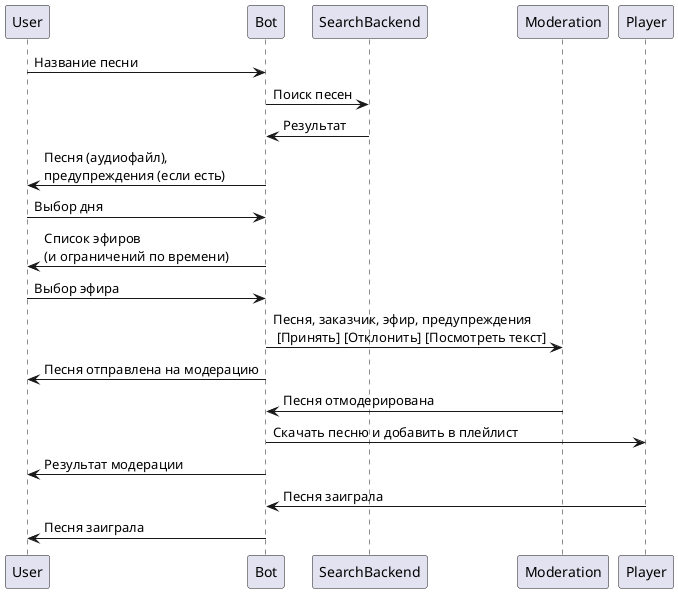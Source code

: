 @startuml

User -> Bot: Название песни

Bot -> SearchBackend: Поиск песен
Bot <- SearchBackend: Результат

'Bot -> Google: Поиск по названию песни
'Bot <- Google: Результат
'
'Bot -> Genius: Поиск по названию песни
'Bot <- Genius: Результат (текст песни)

User <- Bot: Песня (аудиофайл), \nпредупреждения (если есть)

User -> Bot : Выбор дня
User <- Bot : Список эфиров \n(и ограничений по времени)

User -> Bot : Выбор эфира
Bot -> Moderation : Песня, заказчик, эфир, предупреждения \n [Принять] [Отклонить] [Посмотреть текст]
User <- Bot : Песня отправлена на модерацию


Moderation -> Bot : Песня отмодерирована
Bot -> Player : Скачать песню и добавить в плейлист
Bot -> User : Результат модерации

Player -> Bot : Песня заиграла
Bot -> User : Песня заиграла

@enduml